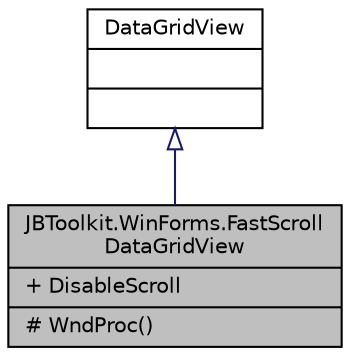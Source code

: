 digraph "JBToolkit.WinForms.FastScrollDataGridView"
{
 // LATEX_PDF_SIZE
  edge [fontname="Helvetica",fontsize="10",labelfontname="Helvetica",labelfontsize="10"];
  node [fontname="Helvetica",fontsize="10",shape=record];
  Node1 [label="{JBToolkit.WinForms.FastScroll\lDataGridView\n|+ DisableScroll\l|# WndProc()\l}",height=0.2,width=0.4,color="black", fillcolor="grey75", style="filled", fontcolor="black",tooltip="Must smoother scrolling DataGridView wrapper control"];
  Node2 -> Node1 [dir="back",color="midnightblue",fontsize="10",style="solid",arrowtail="onormal",fontname="Helvetica"];
  Node2 [label="{DataGridView\n||}",height=0.2,width=0.4,color="black", fillcolor="white", style="filled",URL="$d4/d98/class_data_grid_view.html",tooltip=" "];
}
